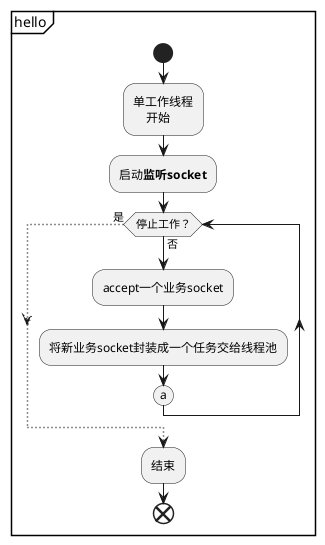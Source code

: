 @startuml
partition hello {
    start
    :单工作线程\n    开始;
    :启动**监听socket**;
    while (停止工作？) is (否)
        :accept一个业务socket;
        :将新业务socket封装成一个任务交给线程池;
        (a)
    endwhile (是)
    -[dotted]->
    :结束;
    end
}
@enduml